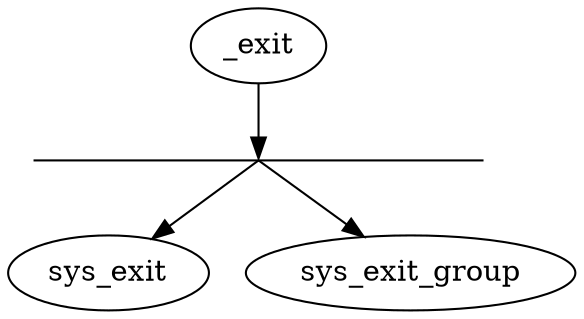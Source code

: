 //
// line.gv
//
// Created on 18-04-2017 by pangwz
//
digraph line {
    line [                                                                            
	label="",
	labelloc="b",
	shape="underline",
	width="3"
	height="0.02"
	fontsize="0"
    ]

    _exit -> line:n

    line -> sys_exit
    line -> sys_exit_group
}
